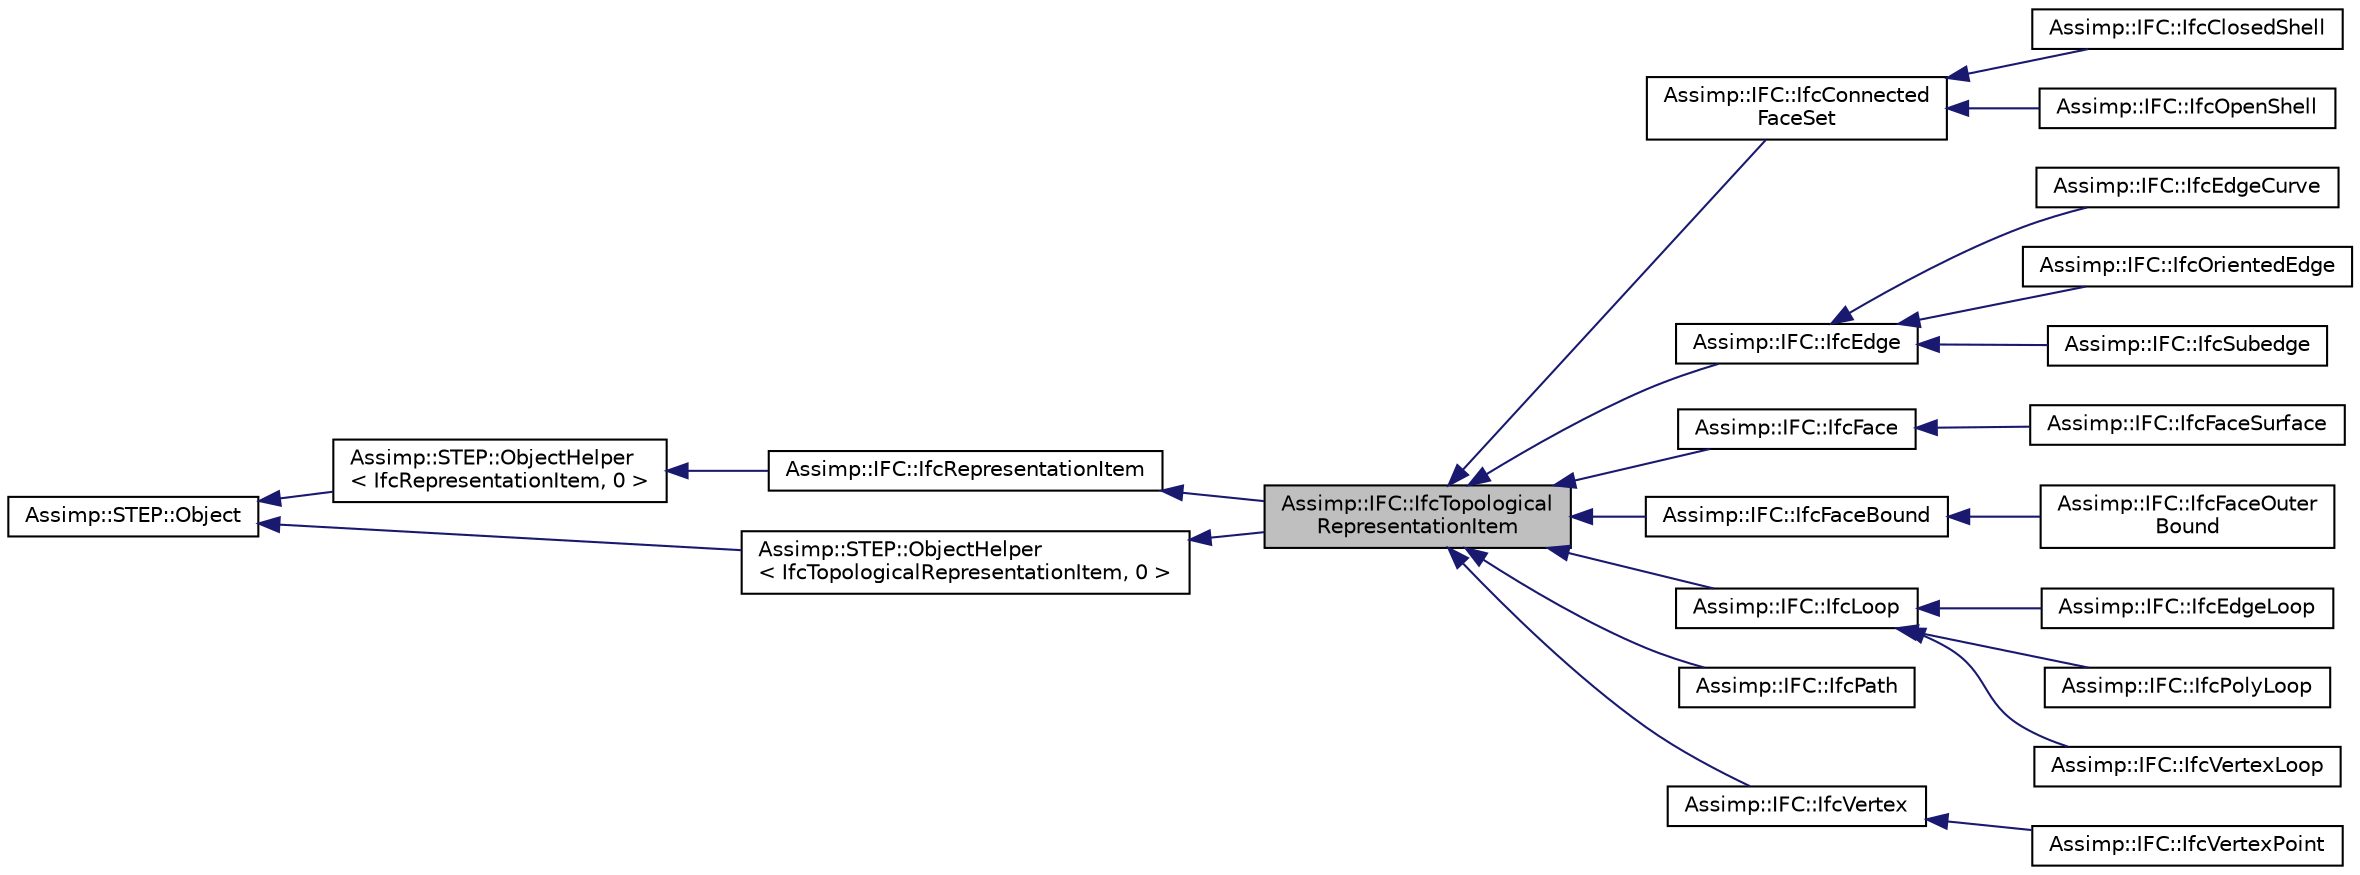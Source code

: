digraph "Assimp::IFC::IfcTopologicalRepresentationItem"
{
  edge [fontname="Helvetica",fontsize="10",labelfontname="Helvetica",labelfontsize="10"];
  node [fontname="Helvetica",fontsize="10",shape=record];
  rankdir="LR";
  Node1 [label="Assimp::IFC::IfcTopological\lRepresentationItem",height=0.2,width=0.4,color="black", fillcolor="grey75", style="filled", fontcolor="black"];
  Node2 -> Node1 [dir="back",color="midnightblue",fontsize="10",style="solid"];
  Node2 [label="Assimp::IFC::IfcRepresentationItem",height=0.2,width=0.4,color="black", fillcolor="white", style="filled",URL="$struct_assimp_1_1_i_f_c_1_1_ifc_representation_item.html"];
  Node3 -> Node2 [dir="back",color="midnightblue",fontsize="10",style="solid"];
  Node3 [label="Assimp::STEP::ObjectHelper\l\< IfcRepresentationItem, 0 \>",height=0.2,width=0.4,color="black", fillcolor="white", style="filled",URL="$struct_assimp_1_1_s_t_e_p_1_1_object_helper.html"];
  Node4 -> Node3 [dir="back",color="midnightblue",fontsize="10",style="solid"];
  Node4 [label="Assimp::STEP::Object",height=0.2,width=0.4,color="black", fillcolor="white", style="filled",URL="$class_assimp_1_1_s_t_e_p_1_1_object.html"];
  Node5 -> Node1 [dir="back",color="midnightblue",fontsize="10",style="solid"];
  Node5 [label="Assimp::STEP::ObjectHelper\l\< IfcTopologicalRepresentationItem, 0 \>",height=0.2,width=0.4,color="black", fillcolor="white", style="filled",URL="$struct_assimp_1_1_s_t_e_p_1_1_object_helper.html"];
  Node4 -> Node5 [dir="back",color="midnightblue",fontsize="10",style="solid"];
  Node1 -> Node6 [dir="back",color="midnightblue",fontsize="10",style="solid"];
  Node6 [label="Assimp::IFC::IfcConnected\lFaceSet",height=0.2,width=0.4,color="black", fillcolor="white", style="filled",URL="$struct_assimp_1_1_i_f_c_1_1_ifc_connected_face_set.html"];
  Node6 -> Node7 [dir="back",color="midnightblue",fontsize="10",style="solid"];
  Node7 [label="Assimp::IFC::IfcClosedShell",height=0.2,width=0.4,color="black", fillcolor="white", style="filled",URL="$struct_assimp_1_1_i_f_c_1_1_ifc_closed_shell.html"];
  Node6 -> Node8 [dir="back",color="midnightblue",fontsize="10",style="solid"];
  Node8 [label="Assimp::IFC::IfcOpenShell",height=0.2,width=0.4,color="black", fillcolor="white", style="filled",URL="$struct_assimp_1_1_i_f_c_1_1_ifc_open_shell.html"];
  Node1 -> Node9 [dir="back",color="midnightblue",fontsize="10",style="solid"];
  Node9 [label="Assimp::IFC::IfcEdge",height=0.2,width=0.4,color="black", fillcolor="white", style="filled",URL="$struct_assimp_1_1_i_f_c_1_1_ifc_edge.html"];
  Node9 -> Node10 [dir="back",color="midnightblue",fontsize="10",style="solid"];
  Node10 [label="Assimp::IFC::IfcEdgeCurve",height=0.2,width=0.4,color="black", fillcolor="white", style="filled",URL="$struct_assimp_1_1_i_f_c_1_1_ifc_edge_curve.html"];
  Node9 -> Node11 [dir="back",color="midnightblue",fontsize="10",style="solid"];
  Node11 [label="Assimp::IFC::IfcOrientedEdge",height=0.2,width=0.4,color="black", fillcolor="white", style="filled",URL="$struct_assimp_1_1_i_f_c_1_1_ifc_oriented_edge.html"];
  Node9 -> Node12 [dir="back",color="midnightblue",fontsize="10",style="solid"];
  Node12 [label="Assimp::IFC::IfcSubedge",height=0.2,width=0.4,color="black", fillcolor="white", style="filled",URL="$struct_assimp_1_1_i_f_c_1_1_ifc_subedge.html"];
  Node1 -> Node13 [dir="back",color="midnightblue",fontsize="10",style="solid"];
  Node13 [label="Assimp::IFC::IfcFace",height=0.2,width=0.4,color="black", fillcolor="white", style="filled",URL="$struct_assimp_1_1_i_f_c_1_1_ifc_face.html"];
  Node13 -> Node14 [dir="back",color="midnightblue",fontsize="10",style="solid"];
  Node14 [label="Assimp::IFC::IfcFaceSurface",height=0.2,width=0.4,color="black", fillcolor="white", style="filled",URL="$struct_assimp_1_1_i_f_c_1_1_ifc_face_surface.html"];
  Node1 -> Node15 [dir="back",color="midnightblue",fontsize="10",style="solid"];
  Node15 [label="Assimp::IFC::IfcFaceBound",height=0.2,width=0.4,color="black", fillcolor="white", style="filled",URL="$struct_assimp_1_1_i_f_c_1_1_ifc_face_bound.html"];
  Node15 -> Node16 [dir="back",color="midnightblue",fontsize="10",style="solid"];
  Node16 [label="Assimp::IFC::IfcFaceOuter\lBound",height=0.2,width=0.4,color="black", fillcolor="white", style="filled",URL="$struct_assimp_1_1_i_f_c_1_1_ifc_face_outer_bound.html"];
  Node1 -> Node17 [dir="back",color="midnightblue",fontsize="10",style="solid"];
  Node17 [label="Assimp::IFC::IfcLoop",height=0.2,width=0.4,color="black", fillcolor="white", style="filled",URL="$struct_assimp_1_1_i_f_c_1_1_ifc_loop.html"];
  Node17 -> Node18 [dir="back",color="midnightblue",fontsize="10",style="solid"];
  Node18 [label="Assimp::IFC::IfcEdgeLoop",height=0.2,width=0.4,color="black", fillcolor="white", style="filled",URL="$struct_assimp_1_1_i_f_c_1_1_ifc_edge_loop.html"];
  Node17 -> Node19 [dir="back",color="midnightblue",fontsize="10",style="solid"];
  Node19 [label="Assimp::IFC::IfcPolyLoop",height=0.2,width=0.4,color="black", fillcolor="white", style="filled",URL="$struct_assimp_1_1_i_f_c_1_1_ifc_poly_loop.html"];
  Node17 -> Node20 [dir="back",color="midnightblue",fontsize="10",style="solid"];
  Node20 [label="Assimp::IFC::IfcVertexLoop",height=0.2,width=0.4,color="black", fillcolor="white", style="filled",URL="$struct_assimp_1_1_i_f_c_1_1_ifc_vertex_loop.html"];
  Node1 -> Node21 [dir="back",color="midnightblue",fontsize="10",style="solid"];
  Node21 [label="Assimp::IFC::IfcPath",height=0.2,width=0.4,color="black", fillcolor="white", style="filled",URL="$struct_assimp_1_1_i_f_c_1_1_ifc_path.html"];
  Node1 -> Node22 [dir="back",color="midnightblue",fontsize="10",style="solid"];
  Node22 [label="Assimp::IFC::IfcVertex",height=0.2,width=0.4,color="black", fillcolor="white", style="filled",URL="$struct_assimp_1_1_i_f_c_1_1_ifc_vertex.html"];
  Node22 -> Node23 [dir="back",color="midnightblue",fontsize="10",style="solid"];
  Node23 [label="Assimp::IFC::IfcVertexPoint",height=0.2,width=0.4,color="black", fillcolor="white", style="filled",URL="$struct_assimp_1_1_i_f_c_1_1_ifc_vertex_point.html"];
}
